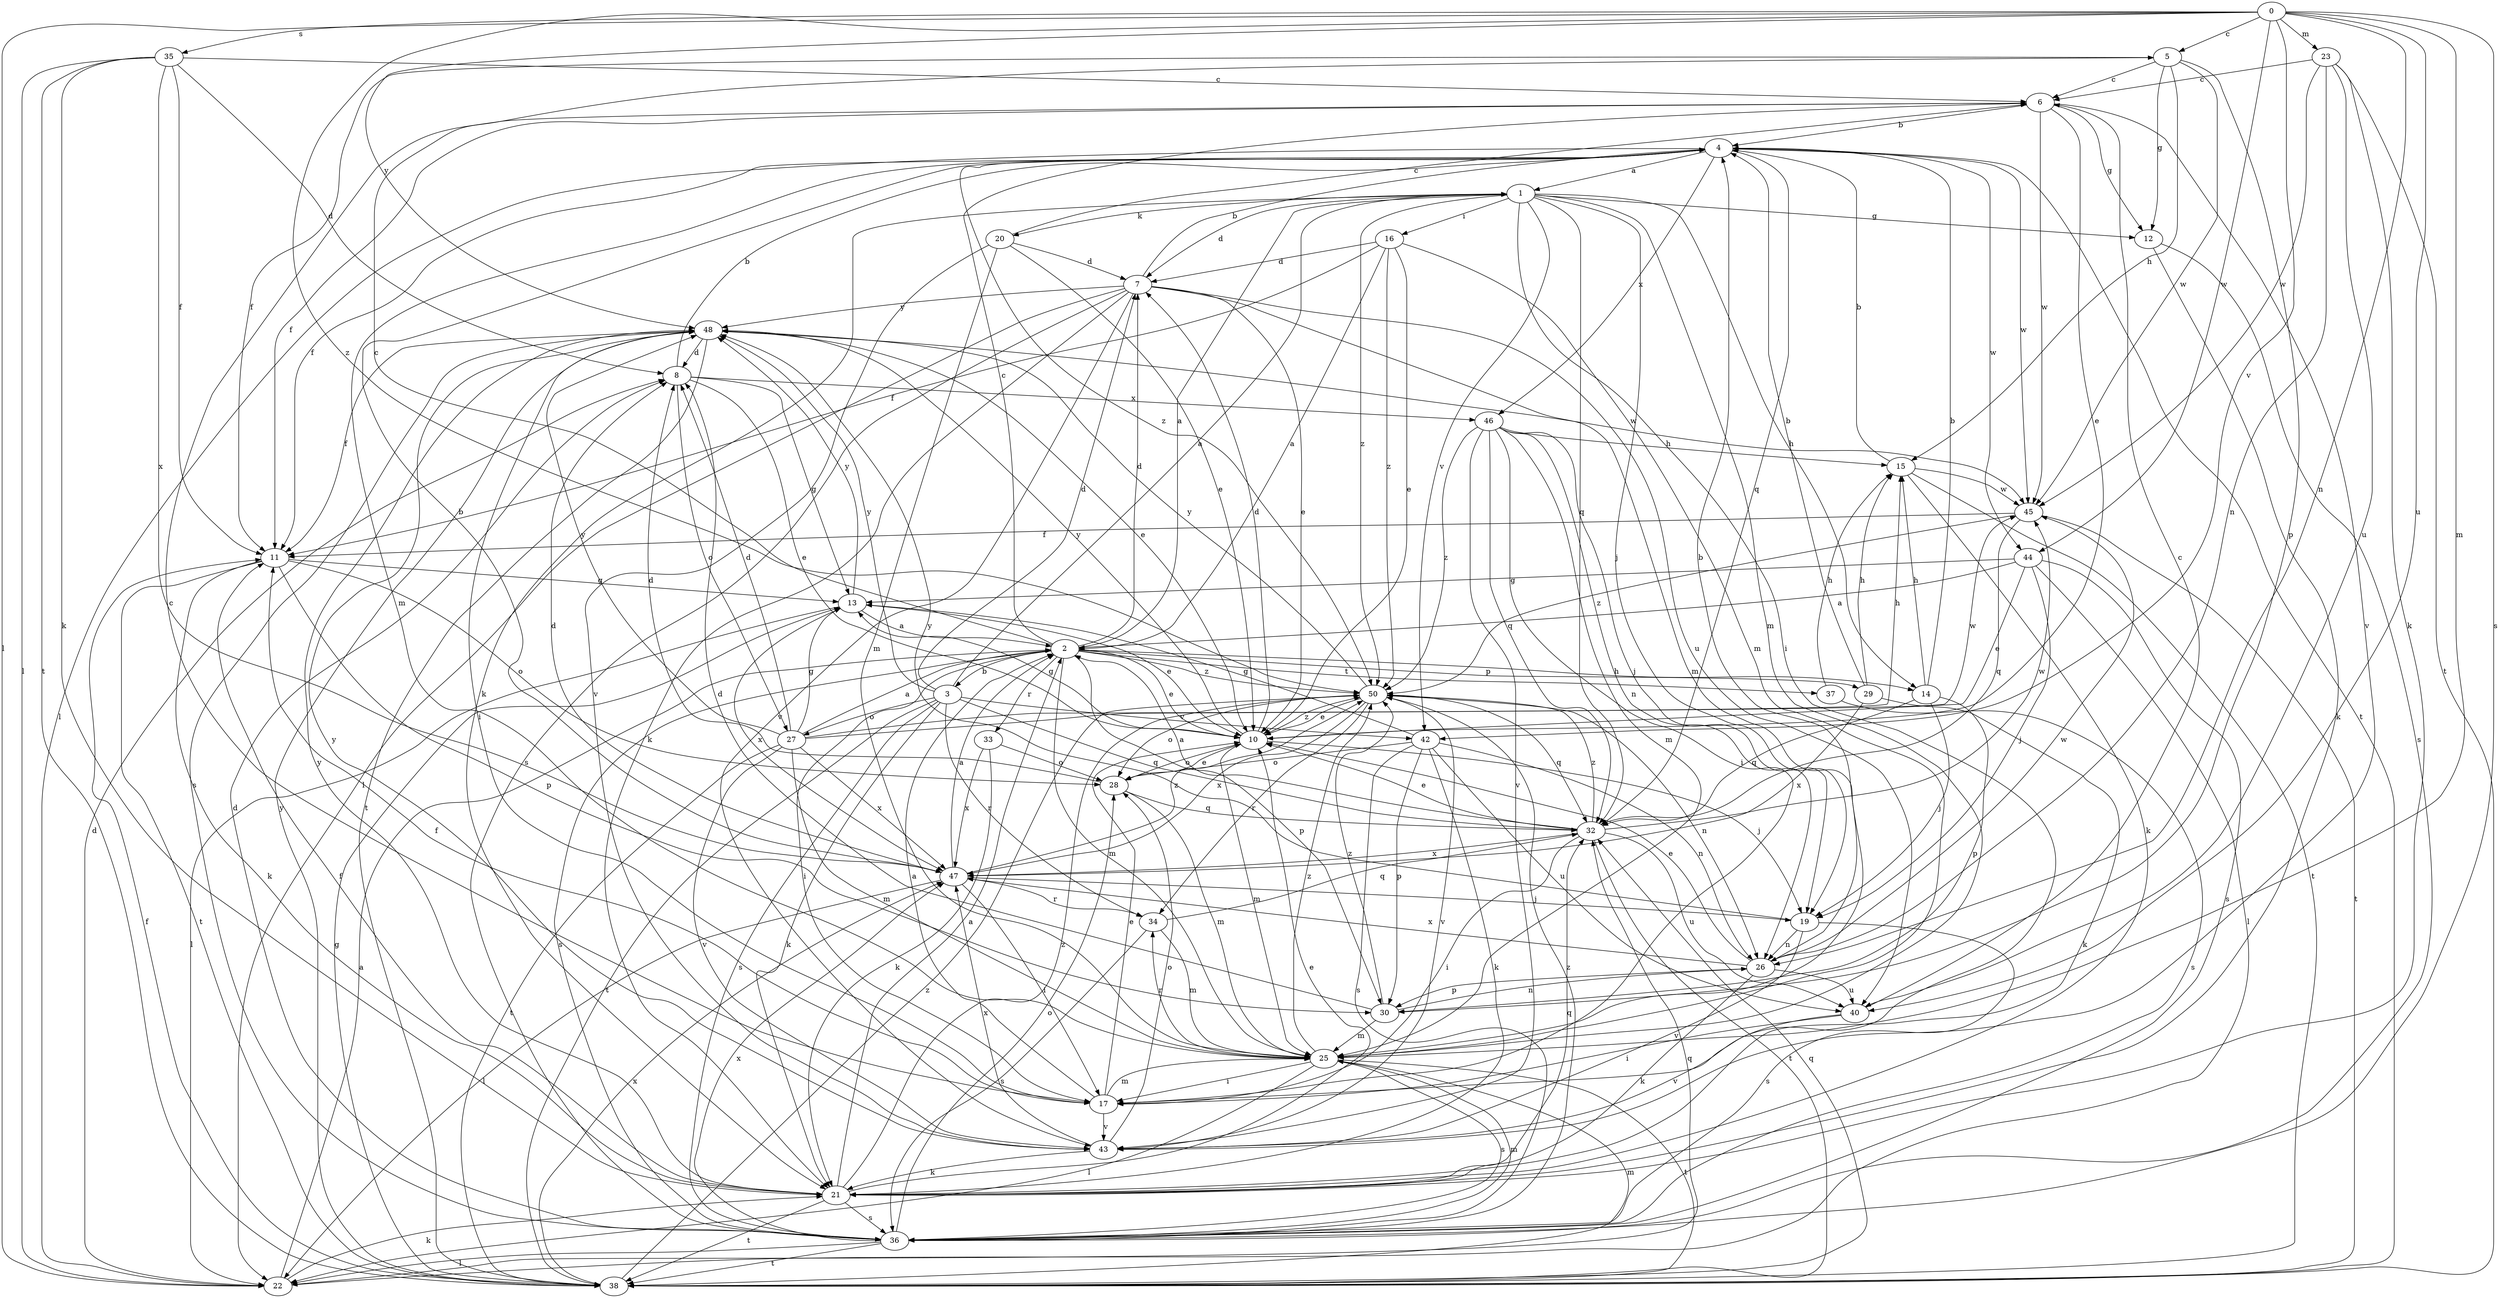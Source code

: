 strict digraph  {
0;
1;
2;
3;
4;
5;
6;
7;
8;
10;
11;
12;
13;
14;
15;
16;
17;
19;
20;
21;
22;
23;
25;
26;
27;
28;
29;
30;
32;
33;
34;
35;
36;
37;
38;
40;
42;
43;
44;
45;
46;
47;
48;
50;
0 -> 5  [label=c];
0 -> 22  [label=l];
0 -> 23  [label=m];
0 -> 25  [label=m];
0 -> 26  [label=n];
0 -> 35  [label=s];
0 -> 36  [label=s];
0 -> 40  [label=u];
0 -> 42  [label=v];
0 -> 44  [label=w];
0 -> 48  [label=y];
0 -> 50  [label=z];
1 -> 7  [label=d];
1 -> 12  [label=g];
1 -> 14  [label=h];
1 -> 16  [label=i];
1 -> 17  [label=i];
1 -> 19  [label=j];
1 -> 20  [label=k];
1 -> 21  [label=k];
1 -> 25  [label=m];
1 -> 32  [label=q];
1 -> 42  [label=v];
1 -> 50  [label=z];
2 -> 1  [label=a];
2 -> 3  [label=b];
2 -> 5  [label=c];
2 -> 6  [label=c];
2 -> 7  [label=d];
2 -> 10  [label=e];
2 -> 14  [label=h];
2 -> 17  [label=i];
2 -> 25  [label=m];
2 -> 29  [label=p];
2 -> 30  [label=p];
2 -> 33  [label=r];
2 -> 36  [label=s];
2 -> 37  [label=t];
2 -> 50  [label=z];
3 -> 1  [label=a];
3 -> 7  [label=d];
3 -> 21  [label=k];
3 -> 27  [label=o];
3 -> 32  [label=q];
3 -> 34  [label=r];
3 -> 36  [label=s];
3 -> 38  [label=t];
3 -> 42  [label=v];
3 -> 48  [label=y];
4 -> 1  [label=a];
4 -> 11  [label=f];
4 -> 22  [label=l];
4 -> 25  [label=m];
4 -> 32  [label=q];
4 -> 38  [label=t];
4 -> 44  [label=w];
4 -> 45  [label=w];
4 -> 46  [label=x];
4 -> 50  [label=z];
5 -> 6  [label=c];
5 -> 11  [label=f];
5 -> 12  [label=g];
5 -> 15  [label=h];
5 -> 30  [label=p];
5 -> 45  [label=w];
6 -> 4  [label=b];
6 -> 10  [label=e];
6 -> 11  [label=f];
6 -> 12  [label=g];
6 -> 43  [label=v];
6 -> 45  [label=w];
7 -> 4  [label=b];
7 -> 10  [label=e];
7 -> 21  [label=k];
7 -> 22  [label=l];
7 -> 25  [label=m];
7 -> 36  [label=s];
7 -> 40  [label=u];
7 -> 43  [label=v];
7 -> 48  [label=y];
8 -> 4  [label=b];
8 -> 10  [label=e];
8 -> 13  [label=g];
8 -> 27  [label=o];
8 -> 46  [label=x];
10 -> 7  [label=d];
10 -> 13  [label=g];
10 -> 19  [label=j];
10 -> 25  [label=m];
10 -> 28  [label=o];
10 -> 48  [label=y];
10 -> 50  [label=z];
11 -> 13  [label=g];
11 -> 21  [label=k];
11 -> 28  [label=o];
11 -> 30  [label=p];
11 -> 38  [label=t];
12 -> 21  [label=k];
12 -> 36  [label=s];
13 -> 2  [label=a];
13 -> 10  [label=e];
13 -> 22  [label=l];
13 -> 47  [label=x];
13 -> 48  [label=y];
14 -> 4  [label=b];
14 -> 15  [label=h];
14 -> 19  [label=j];
14 -> 30  [label=p];
14 -> 32  [label=q];
15 -> 4  [label=b];
15 -> 21  [label=k];
15 -> 38  [label=t];
15 -> 45  [label=w];
16 -> 2  [label=a];
16 -> 7  [label=d];
16 -> 10  [label=e];
16 -> 11  [label=f];
16 -> 25  [label=m];
16 -> 50  [label=z];
17 -> 2  [label=a];
17 -> 6  [label=c];
17 -> 10  [label=e];
17 -> 11  [label=f];
17 -> 25  [label=m];
17 -> 43  [label=v];
19 -> 26  [label=n];
19 -> 36  [label=s];
19 -> 43  [label=v];
19 -> 48  [label=y];
20 -> 6  [label=c];
20 -> 7  [label=d];
20 -> 10  [label=e];
20 -> 25  [label=m];
20 -> 43  [label=v];
21 -> 2  [label=a];
21 -> 10  [label=e];
21 -> 11  [label=f];
21 -> 32  [label=q];
21 -> 36  [label=s];
21 -> 38  [label=t];
21 -> 48  [label=y];
21 -> 50  [label=z];
22 -> 2  [label=a];
22 -> 8  [label=d];
22 -> 21  [label=k];
22 -> 32  [label=q];
23 -> 6  [label=c];
23 -> 21  [label=k];
23 -> 26  [label=n];
23 -> 38  [label=t];
23 -> 40  [label=u];
23 -> 45  [label=w];
25 -> 17  [label=i];
25 -> 22  [label=l];
25 -> 34  [label=r];
25 -> 36  [label=s];
25 -> 38  [label=t];
25 -> 50  [label=z];
26 -> 4  [label=b];
26 -> 10  [label=e];
26 -> 21  [label=k];
26 -> 30  [label=p];
26 -> 40  [label=u];
26 -> 45  [label=w];
26 -> 47  [label=x];
27 -> 2  [label=a];
27 -> 8  [label=d];
27 -> 13  [label=g];
27 -> 15  [label=h];
27 -> 25  [label=m];
27 -> 38  [label=t];
27 -> 43  [label=v];
27 -> 45  [label=w];
27 -> 47  [label=x];
27 -> 48  [label=y];
28 -> 8  [label=d];
28 -> 10  [label=e];
28 -> 25  [label=m];
28 -> 32  [label=q];
29 -> 4  [label=b];
29 -> 15  [label=h];
29 -> 21  [label=k];
29 -> 47  [label=x];
30 -> 8  [label=d];
30 -> 25  [label=m];
30 -> 26  [label=n];
30 -> 50  [label=z];
32 -> 2  [label=a];
32 -> 10  [label=e];
32 -> 17  [label=i];
32 -> 38  [label=t];
32 -> 40  [label=u];
32 -> 45  [label=w];
32 -> 47  [label=x];
32 -> 50  [label=z];
33 -> 21  [label=k];
33 -> 28  [label=o];
33 -> 47  [label=x];
34 -> 25  [label=m];
34 -> 32  [label=q];
34 -> 36  [label=s];
35 -> 6  [label=c];
35 -> 8  [label=d];
35 -> 11  [label=f];
35 -> 21  [label=k];
35 -> 22  [label=l];
35 -> 38  [label=t];
35 -> 47  [label=x];
36 -> 8  [label=d];
36 -> 22  [label=l];
36 -> 25  [label=m];
36 -> 28  [label=o];
36 -> 38  [label=t];
36 -> 47  [label=x];
36 -> 50  [label=z];
37 -> 15  [label=h];
37 -> 36  [label=s];
38 -> 11  [label=f];
38 -> 13  [label=g];
38 -> 25  [label=m];
38 -> 32  [label=q];
38 -> 47  [label=x];
38 -> 48  [label=y];
38 -> 50  [label=z];
40 -> 6  [label=c];
40 -> 17  [label=i];
40 -> 43  [label=v];
42 -> 13  [label=g];
42 -> 21  [label=k];
42 -> 26  [label=n];
42 -> 28  [label=o];
42 -> 30  [label=p];
42 -> 36  [label=s];
42 -> 40  [label=u];
43 -> 21  [label=k];
43 -> 28  [label=o];
43 -> 47  [label=x];
43 -> 48  [label=y];
44 -> 2  [label=a];
44 -> 10  [label=e];
44 -> 13  [label=g];
44 -> 19  [label=j];
44 -> 22  [label=l];
44 -> 36  [label=s];
45 -> 11  [label=f];
45 -> 32  [label=q];
45 -> 38  [label=t];
45 -> 50  [label=z];
46 -> 15  [label=h];
46 -> 17  [label=i];
46 -> 19  [label=j];
46 -> 25  [label=m];
46 -> 26  [label=n];
46 -> 32  [label=q];
46 -> 43  [label=v];
46 -> 50  [label=z];
47 -> 2  [label=a];
47 -> 4  [label=b];
47 -> 8  [label=d];
47 -> 17  [label=i];
47 -> 19  [label=j];
47 -> 22  [label=l];
47 -> 34  [label=r];
47 -> 50  [label=z];
48 -> 8  [label=d];
48 -> 10  [label=e];
48 -> 11  [label=f];
48 -> 17  [label=i];
48 -> 36  [label=s];
48 -> 38  [label=t];
48 -> 45  [label=w];
50 -> 10  [label=e];
50 -> 26  [label=n];
50 -> 28  [label=o];
50 -> 32  [label=q];
50 -> 34  [label=r];
50 -> 43  [label=v];
50 -> 47  [label=x];
50 -> 48  [label=y];
}
